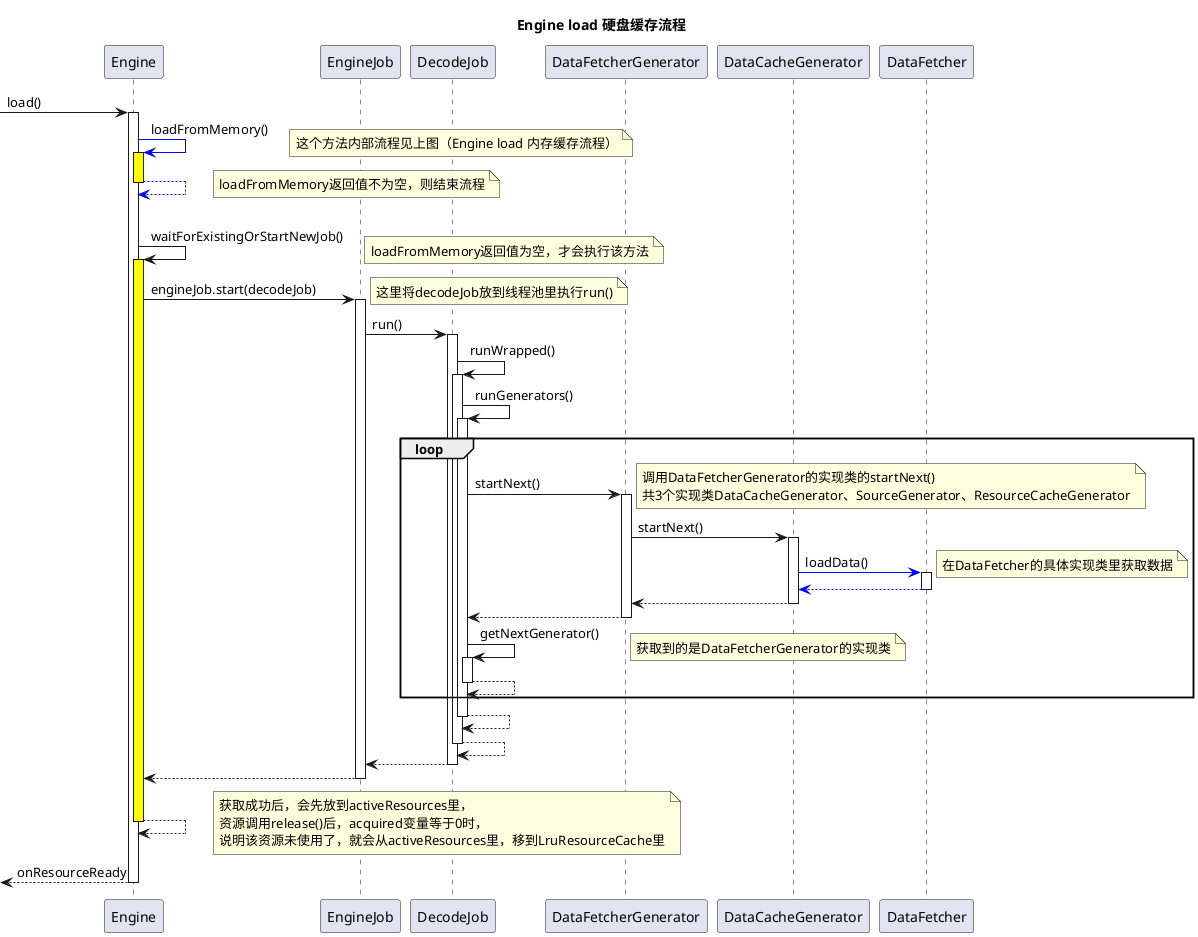 @startuml
title Engine load 硬盘缓存流程

autoactivate on
[-> Engine: load()
    Engine -[#blue]> Engine #yellow: loadFromMemory()
    note right: 这个方法内部流程见上图（Engine load 内存缓存流程）
    return
    note right: loadFromMemory返回值不为空，则结束流程
    |||
    Engine -> Engine #yellow: waitForExistingOrStartNewJob()
    note right: loadFromMemory返回值为空，才会执行该方法
        Engine -> EngineJob: engineJob.start(decodeJob)
        note right: 这里将decodeJob放到线程池里执行run()
            EngineJob -> DecodeJob: run()
                DecodeJob -> DecodeJob: runWrapped()
                    DecodeJob -> DecodeJob: runGenerators()
                    loop
                        DecodeJob -> DataFetcherGenerator: startNext()
                        note right
                        调用DataFetcherGenerator的实现类的startNext()
                        共3个实现类DataCacheGenerator、SourceGenerator、ResourceCacheGenerator
                        end note
                            DataFetcherGenerator -> DataCacheGenerator: startNext()
                                DataCacheGenerator -[#blue]> DataFetcher: loadData()
                                note right: 在DataFetcher的具体实现类里获取数据
                                return
                            return
                        return

                        DecodeJob -> DecodeJob: getNextGenerator()
                        note right: 获取到的是DataFetcherGenerator的实现类
                        return
                    end
                    return
                return
            return
        return
    return
    note right
        获取成功后，会先放到activeResources里，
        资源调用release()后，acquired变量等于0时，
        说明该资源未使用了，就会从activeResources里，移到LruResourceCache里
    end note
return onResourceReady
@enduml